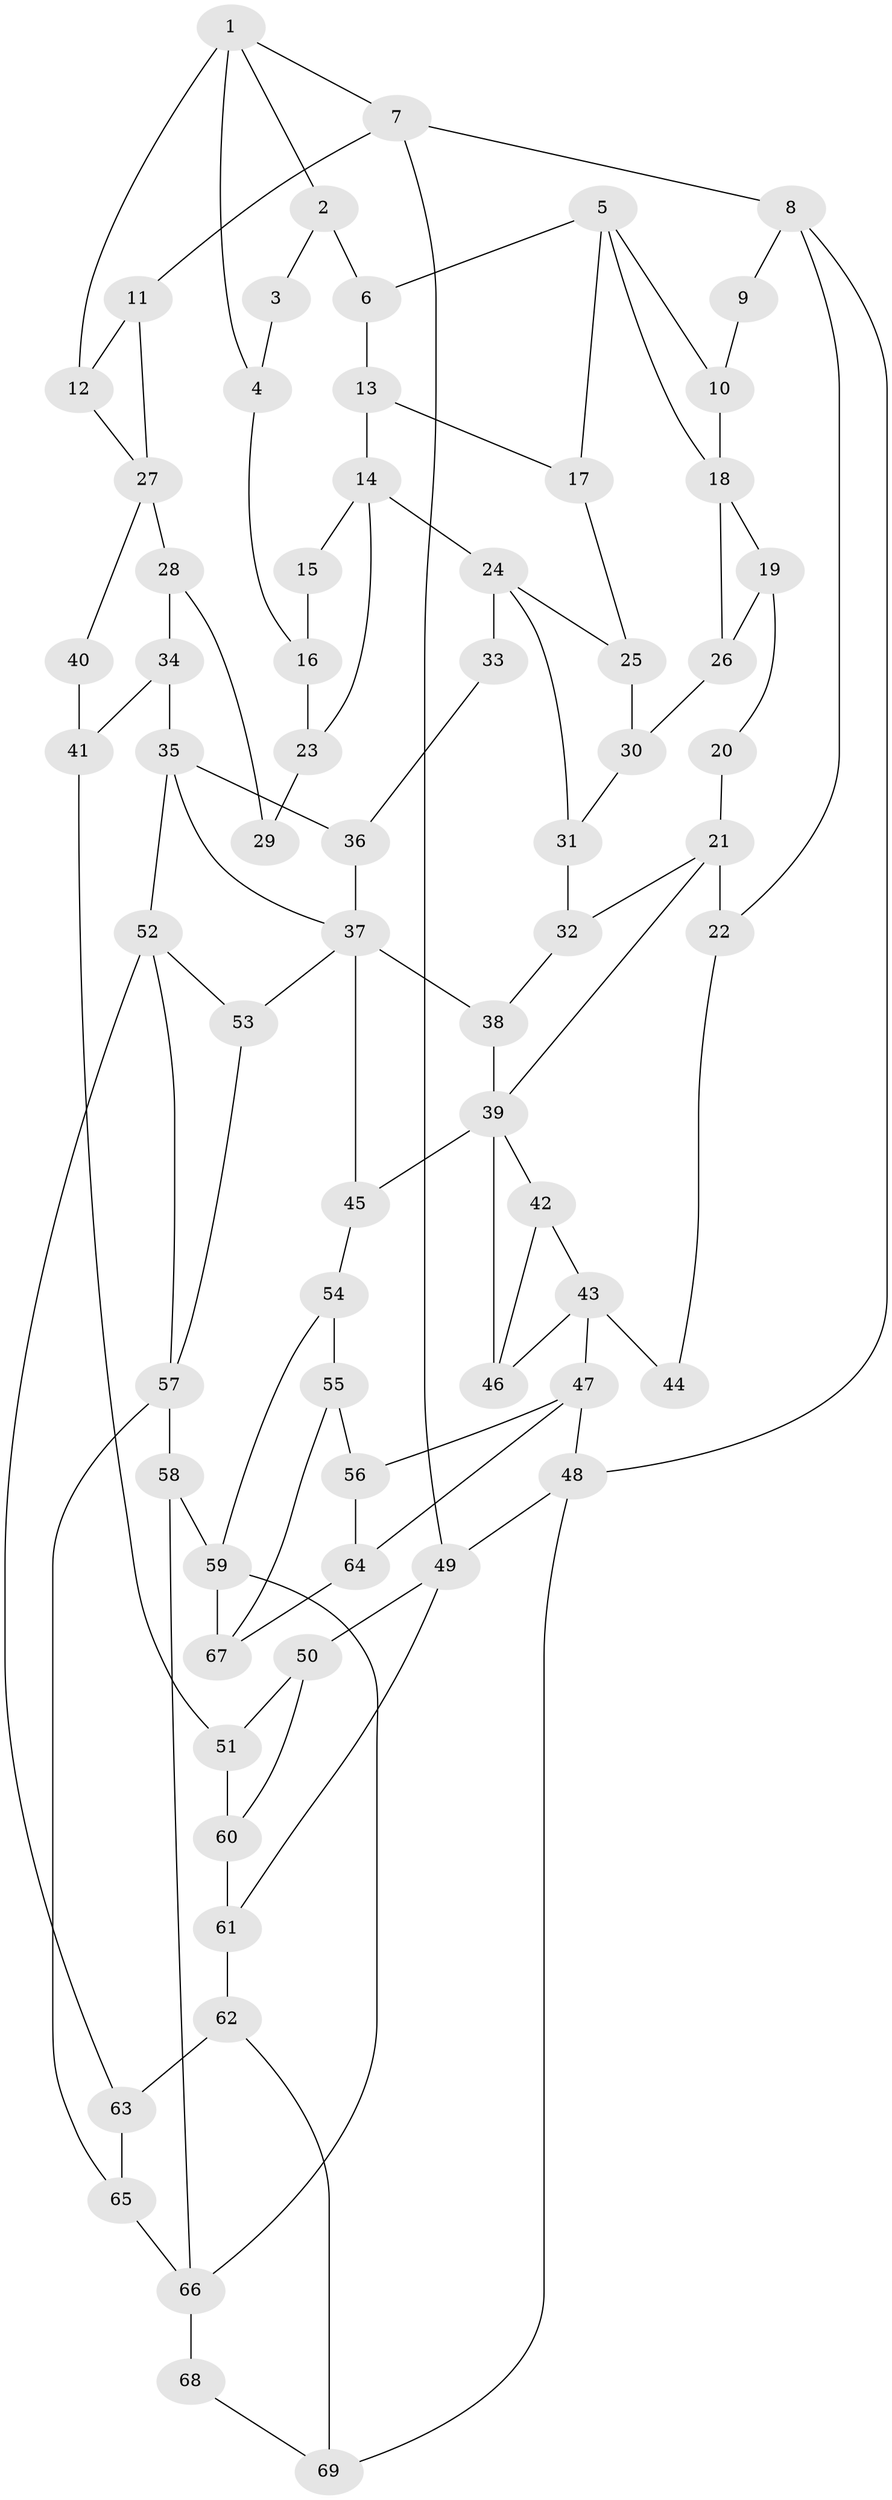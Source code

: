 // original degree distribution, {3: 0.028985507246376812, 5: 0.463768115942029, 6: 0.2608695652173913, 4: 0.2463768115942029}
// Generated by graph-tools (version 1.1) at 2025/38/03/09/25 02:38:24]
// undirected, 69 vertices, 110 edges
graph export_dot {
graph [start="1"]
  node [color=gray90,style=filled];
  1;
  2;
  3;
  4;
  5;
  6;
  7;
  8;
  9;
  10;
  11;
  12;
  13;
  14;
  15;
  16;
  17;
  18;
  19;
  20;
  21;
  22;
  23;
  24;
  25;
  26;
  27;
  28;
  29;
  30;
  31;
  32;
  33;
  34;
  35;
  36;
  37;
  38;
  39;
  40;
  41;
  42;
  43;
  44;
  45;
  46;
  47;
  48;
  49;
  50;
  51;
  52;
  53;
  54;
  55;
  56;
  57;
  58;
  59;
  60;
  61;
  62;
  63;
  64;
  65;
  66;
  67;
  68;
  69;
  1 -- 2 [weight=1.0];
  1 -- 4 [weight=1.0];
  1 -- 7 [weight=1.0];
  1 -- 12 [weight=1.0];
  2 -- 3 [weight=1.0];
  2 -- 6 [weight=1.0];
  3 -- 4 [weight=3.0];
  4 -- 16 [weight=2.0];
  5 -- 6 [weight=1.0];
  5 -- 10 [weight=1.0];
  5 -- 17 [weight=1.0];
  5 -- 18 [weight=1.0];
  6 -- 13 [weight=1.0];
  7 -- 8 [weight=1.0];
  7 -- 11 [weight=1.0];
  7 -- 49 [weight=1.0];
  8 -- 9 [weight=1.0];
  8 -- 22 [weight=1.0];
  8 -- 48 [weight=1.0];
  9 -- 10 [weight=2.0];
  10 -- 18 [weight=2.0];
  11 -- 12 [weight=1.0];
  11 -- 27 [weight=1.0];
  12 -- 27 [weight=1.0];
  13 -- 14 [weight=1.0];
  13 -- 17 [weight=1.0];
  14 -- 15 [weight=1.0];
  14 -- 23 [weight=1.0];
  14 -- 24 [weight=2.0];
  15 -- 16 [weight=2.0];
  16 -- 23 [weight=1.0];
  17 -- 25 [weight=1.0];
  18 -- 19 [weight=1.0];
  18 -- 26 [weight=1.0];
  19 -- 20 [weight=1.0];
  19 -- 26 [weight=1.0];
  20 -- 21 [weight=2.0];
  21 -- 22 [weight=1.0];
  21 -- 32 [weight=1.0];
  21 -- 39 [weight=1.0];
  22 -- 44 [weight=1.0];
  23 -- 29 [weight=1.0];
  24 -- 25 [weight=1.0];
  24 -- 31 [weight=1.0];
  24 -- 33 [weight=2.0];
  25 -- 30 [weight=1.0];
  26 -- 30 [weight=1.0];
  27 -- 28 [weight=2.0];
  27 -- 40 [weight=1.0];
  28 -- 29 [weight=2.0];
  28 -- 34 [weight=2.0];
  30 -- 31 [weight=1.0];
  31 -- 32 [weight=1.0];
  32 -- 38 [weight=1.0];
  33 -- 36 [weight=1.0];
  34 -- 35 [weight=2.0];
  34 -- 41 [weight=2.0];
  35 -- 36 [weight=1.0];
  35 -- 37 [weight=1.0];
  35 -- 52 [weight=2.0];
  36 -- 37 [weight=1.0];
  37 -- 38 [weight=1.0];
  37 -- 45 [weight=1.0];
  37 -- 53 [weight=1.0];
  38 -- 39 [weight=1.0];
  39 -- 42 [weight=1.0];
  39 -- 45 [weight=2.0];
  39 -- 46 [weight=1.0];
  40 -- 41 [weight=2.0];
  41 -- 51 [weight=2.0];
  42 -- 43 [weight=1.0];
  42 -- 46 [weight=1.0];
  43 -- 44 [weight=2.0];
  43 -- 46 [weight=1.0];
  43 -- 47 [weight=2.0];
  45 -- 54 [weight=1.0];
  47 -- 48 [weight=1.0];
  47 -- 56 [weight=1.0];
  47 -- 64 [weight=1.0];
  48 -- 49 [weight=1.0];
  48 -- 69 [weight=1.0];
  49 -- 50 [weight=1.0];
  49 -- 61 [weight=1.0];
  50 -- 51 [weight=1.0];
  50 -- 60 [weight=1.0];
  51 -- 60 [weight=3.0];
  52 -- 53 [weight=1.0];
  52 -- 57 [weight=1.0];
  52 -- 63 [weight=1.0];
  53 -- 57 [weight=1.0];
  54 -- 55 [weight=1.0];
  54 -- 59 [weight=1.0];
  55 -- 56 [weight=1.0];
  55 -- 67 [weight=1.0];
  56 -- 64 [weight=1.0];
  57 -- 58 [weight=1.0];
  57 -- 65 [weight=2.0];
  58 -- 59 [weight=1.0];
  58 -- 66 [weight=1.0];
  59 -- 66 [weight=1.0];
  59 -- 67 [weight=1.0];
  60 -- 61 [weight=2.0];
  61 -- 62 [weight=2.0];
  62 -- 63 [weight=2.0];
  62 -- 69 [weight=1.0];
  63 -- 65 [weight=2.0];
  64 -- 67 [weight=1.0];
  65 -- 66 [weight=2.0];
  66 -- 68 [weight=2.0];
  68 -- 69 [weight=1.0];
}
